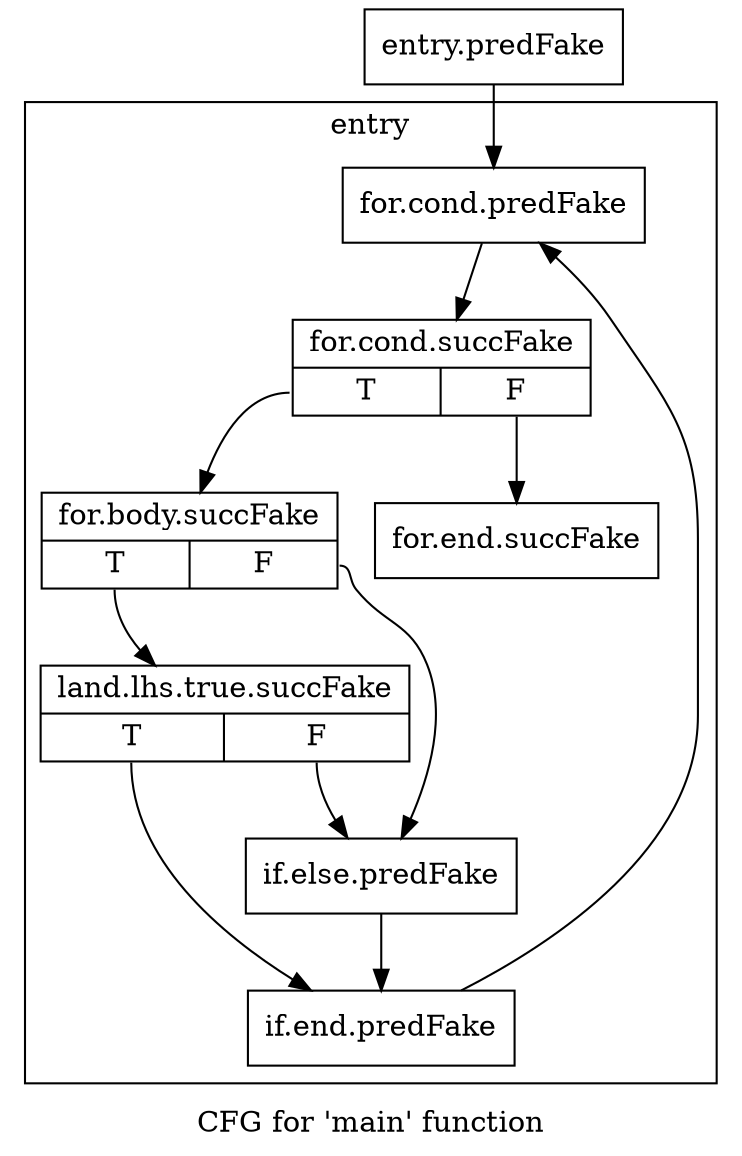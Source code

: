 digraph "CFG for 'main' function" {
	label="CFG for 'main' function";

	Node0x3fa5740 [shape=record,filename="",linenumber="",label="{entry.predFake}"];
	Node0x3fa5740 -> Node0x3fa5790[ callList="" memoryops="" filename="../../../../half_adder_tb.c" execusionnum="0"];
	Node0x3f84a90 [shape=record,filename="../../../../half_adder_tb.c",linenumber="28",label="{for.end.succFake}"];
subgraph cluster_0 {
	label="entry";
	tripcount="0";
	invocationtime="-1";

	Node0x3fa5790 [shape=record,filename="../../../../half_adder_tb.c",linenumber="16",label="{for.cond.predFake}"];
	Node0x3fa5790 -> Node0x3f71b10[ callList="" memoryops="" filename="../../../../half_adder_tb.c" execusionnum="0"];
	Node0x3fa58d0 [shape=record,filename="../../../../half_adder_tb.c",linenumber="24",label="{if.else.predFake}"];
	Node0x3fa58d0 -> Node0x3fa5920[ callList="" memoryops="" filename="../../../../half_adder_tb.c" execusionnum="0"];
	Node0x3fa5920 [shape=record,filename="../../../../half_adder_tb.c",linenumber="26",label="{if.end.predFake}"];
	Node0x3fa5920 -> Node0x3fa5790[ callList="" memoryops="" filename="../../../../half_adder_tb.c" execusionnum="0"];
	Node0x3f71b10 [shape=record,filename="../../../../half_adder_tb.c",linenumber="16",label="{for.cond.succFake|{<s0>T|<s1>F}}"];
	Node0x3f71b10:s0 -> Node0x3f9c390[ callList="1:19" memoryops="test_cases_read:17; test_cases_read:18; test_cases_read:21" filename="../../../../half_adder_tb.c" execusionnum="0"];
	Node0x3f71b10:s1 -> Node0x3f84a90[ callList="" memoryops="" filename="../../../../half_adder_tb.c" execusionnum="0"];
	Node0x3f9c390 [shape=record,filename="../../../../half_adder_tb.c",linenumber="21",label="{for.body.succFake|{<s0>T|<s1>F}}"];
	Node0x3f9c390:s0 -> Node0x3fa5a10[ callList="" memoryops="test_cases_read:21" filename="../../../../half_adder_tb.c" execusionnum="0"];
	Node0x3f9c390:s1 -> Node0x3fa58d0;
	Node0x3fa5a10 [shape=record,filename="../../../../half_adder_tb.c",linenumber="21",label="{land.lhs.true.succFake|{<s0>T|<s1>F}}"];
	Node0x3fa5a10:s0 -> Node0x3fa5920[ callList="" memoryops="" filename="../../../../half_adder_tb.c" execusionnum="0"];
	Node0x3fa5a10:s1 -> Node0x3fa58d0;
}
}

